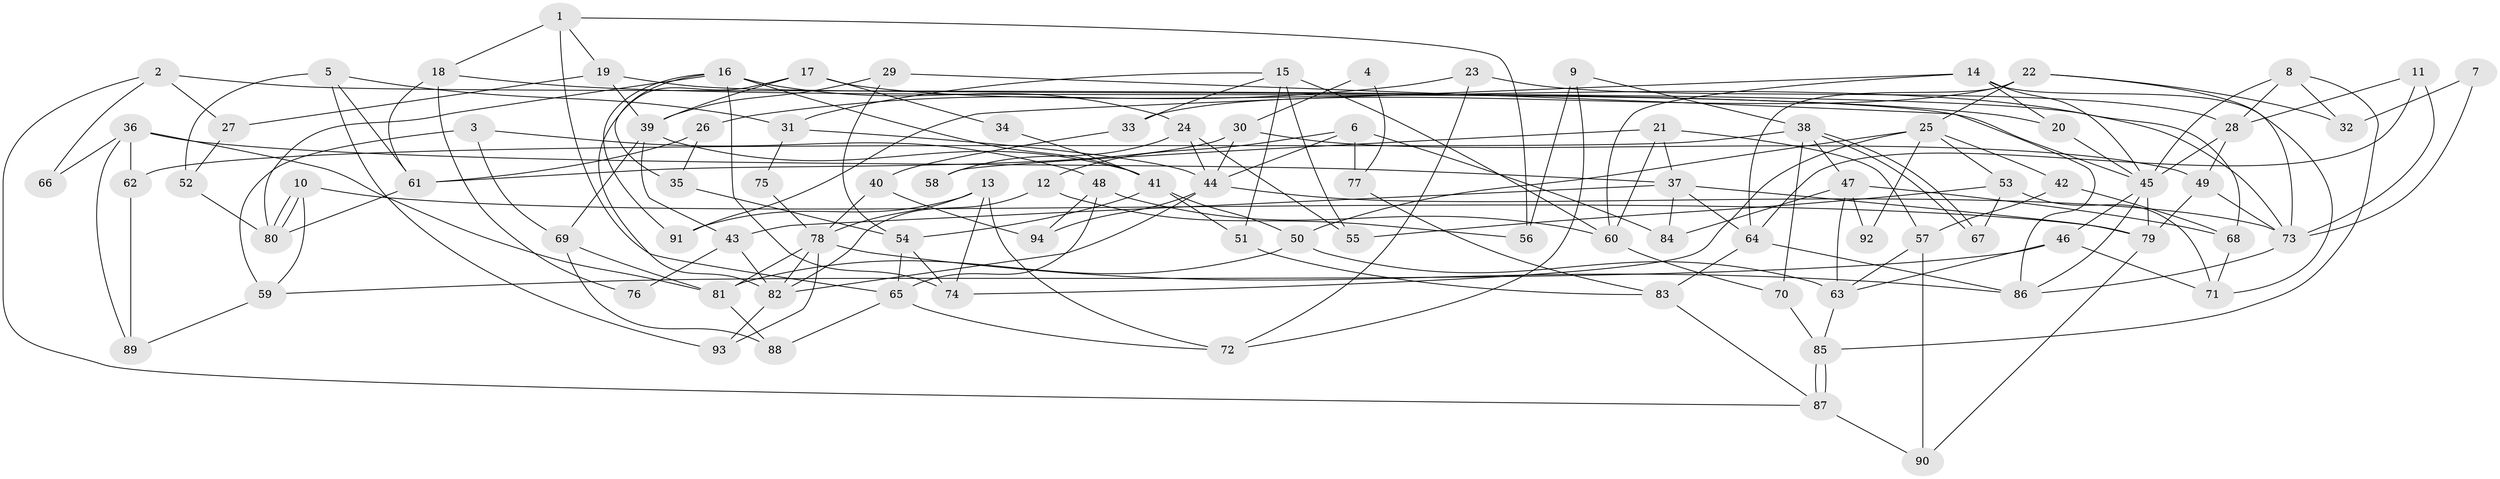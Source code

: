 // Generated by graph-tools (version 1.1) at 2025/15/03/09/25 04:15:16]
// undirected, 94 vertices, 188 edges
graph export_dot {
graph [start="1"]
  node [color=gray90,style=filled];
  1;
  2;
  3;
  4;
  5;
  6;
  7;
  8;
  9;
  10;
  11;
  12;
  13;
  14;
  15;
  16;
  17;
  18;
  19;
  20;
  21;
  22;
  23;
  24;
  25;
  26;
  27;
  28;
  29;
  30;
  31;
  32;
  33;
  34;
  35;
  36;
  37;
  38;
  39;
  40;
  41;
  42;
  43;
  44;
  45;
  46;
  47;
  48;
  49;
  50;
  51;
  52;
  53;
  54;
  55;
  56;
  57;
  58;
  59;
  60;
  61;
  62;
  63;
  64;
  65;
  66;
  67;
  68;
  69;
  70;
  71;
  72;
  73;
  74;
  75;
  76;
  77;
  78;
  79;
  80;
  81;
  82;
  83;
  84;
  85;
  86;
  87;
  88;
  89;
  90;
  91;
  92;
  93;
  94;
  1 -- 65;
  1 -- 18;
  1 -- 19;
  1 -- 56;
  2 -- 87;
  2 -- 27;
  2 -- 45;
  2 -- 66;
  3 -- 69;
  3 -- 48;
  3 -- 59;
  4 -- 77;
  4 -- 30;
  5 -- 61;
  5 -- 93;
  5 -- 31;
  5 -- 52;
  6 -- 12;
  6 -- 44;
  6 -- 77;
  6 -- 84;
  7 -- 32;
  7 -- 73;
  8 -- 85;
  8 -- 45;
  8 -- 28;
  8 -- 32;
  9 -- 72;
  9 -- 38;
  9 -- 56;
  10 -- 80;
  10 -- 80;
  10 -- 59;
  10 -- 79;
  11 -- 28;
  11 -- 64;
  11 -- 73;
  12 -- 82;
  12 -- 56;
  13 -- 78;
  13 -- 74;
  13 -- 72;
  13 -- 91;
  14 -- 45;
  14 -- 60;
  14 -- 20;
  14 -- 71;
  14 -- 91;
  15 -- 55;
  15 -- 31;
  15 -- 33;
  15 -- 51;
  15 -- 60;
  16 -- 41;
  16 -- 91;
  16 -- 24;
  16 -- 35;
  16 -- 74;
  16 -- 80;
  17 -- 82;
  17 -- 39;
  17 -- 34;
  17 -- 68;
  18 -- 20;
  18 -- 61;
  18 -- 76;
  19 -- 73;
  19 -- 27;
  19 -- 39;
  20 -- 45;
  21 -- 57;
  21 -- 37;
  21 -- 58;
  21 -- 60;
  22 -- 64;
  22 -- 73;
  22 -- 25;
  22 -- 32;
  22 -- 33;
  23 -- 28;
  23 -- 26;
  23 -- 72;
  24 -- 44;
  24 -- 55;
  24 -- 58;
  25 -- 50;
  25 -- 42;
  25 -- 53;
  25 -- 74;
  25 -- 92;
  26 -- 35;
  26 -- 61;
  27 -- 52;
  28 -- 49;
  28 -- 45;
  29 -- 39;
  29 -- 54;
  29 -- 86;
  30 -- 44;
  30 -- 49;
  30 -- 61;
  31 -- 44;
  31 -- 75;
  33 -- 40;
  34 -- 41;
  35 -- 54;
  36 -- 89;
  36 -- 37;
  36 -- 62;
  36 -- 66;
  36 -- 81;
  37 -- 84;
  37 -- 79;
  37 -- 43;
  37 -- 64;
  38 -- 67;
  38 -- 67;
  38 -- 70;
  38 -- 47;
  38 -- 62;
  39 -- 43;
  39 -- 41;
  39 -- 69;
  40 -- 78;
  40 -- 94;
  41 -- 51;
  41 -- 50;
  41 -- 54;
  42 -- 68;
  42 -- 57;
  43 -- 82;
  43 -- 76;
  44 -- 73;
  44 -- 94;
  44 -- 82;
  45 -- 46;
  45 -- 79;
  45 -- 86;
  46 -- 71;
  46 -- 59;
  46 -- 63;
  47 -- 63;
  47 -- 68;
  47 -- 84;
  47 -- 92;
  48 -- 60;
  48 -- 65;
  48 -- 94;
  49 -- 73;
  49 -- 79;
  50 -- 81;
  50 -- 63;
  51 -- 83;
  52 -- 80;
  53 -- 71;
  53 -- 55;
  53 -- 67;
  54 -- 74;
  54 -- 65;
  57 -- 63;
  57 -- 90;
  59 -- 89;
  60 -- 70;
  61 -- 80;
  62 -- 89;
  63 -- 85;
  64 -- 86;
  64 -- 83;
  65 -- 72;
  65 -- 88;
  68 -- 71;
  69 -- 81;
  69 -- 88;
  70 -- 85;
  73 -- 86;
  75 -- 78;
  77 -- 83;
  78 -- 81;
  78 -- 86;
  78 -- 82;
  78 -- 93;
  79 -- 90;
  81 -- 88;
  82 -- 93;
  83 -- 87;
  85 -- 87;
  85 -- 87;
  87 -- 90;
}
